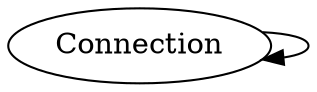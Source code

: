 /* Created by mdot for Matlab */
digraph m2html {
  Connection -> Connection;

  Connection [URL="Connection.html"];
}